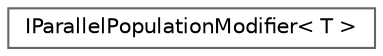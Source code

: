 digraph "Graphical Class Hierarchy"
{
 // LATEX_PDF_SIZE
  bgcolor="transparent";
  edge [fontname=Helvetica,fontsize=10,labelfontname=Helvetica,labelfontsize=10];
  node [fontname=Helvetica,fontsize=10,shape=box,height=0.2,width=0.4];
  rankdir="LR";
  Node0 [id="Node000000",label="IParallelPopulationModifier\< T \>",height=0.2,width=0.4,color="grey40", fillcolor="white", style="filled",URL="$interface_i_parallel_population_modifier.html",tooltip="Population modifier classes - cross, mutation, selection and fitness."];
}

